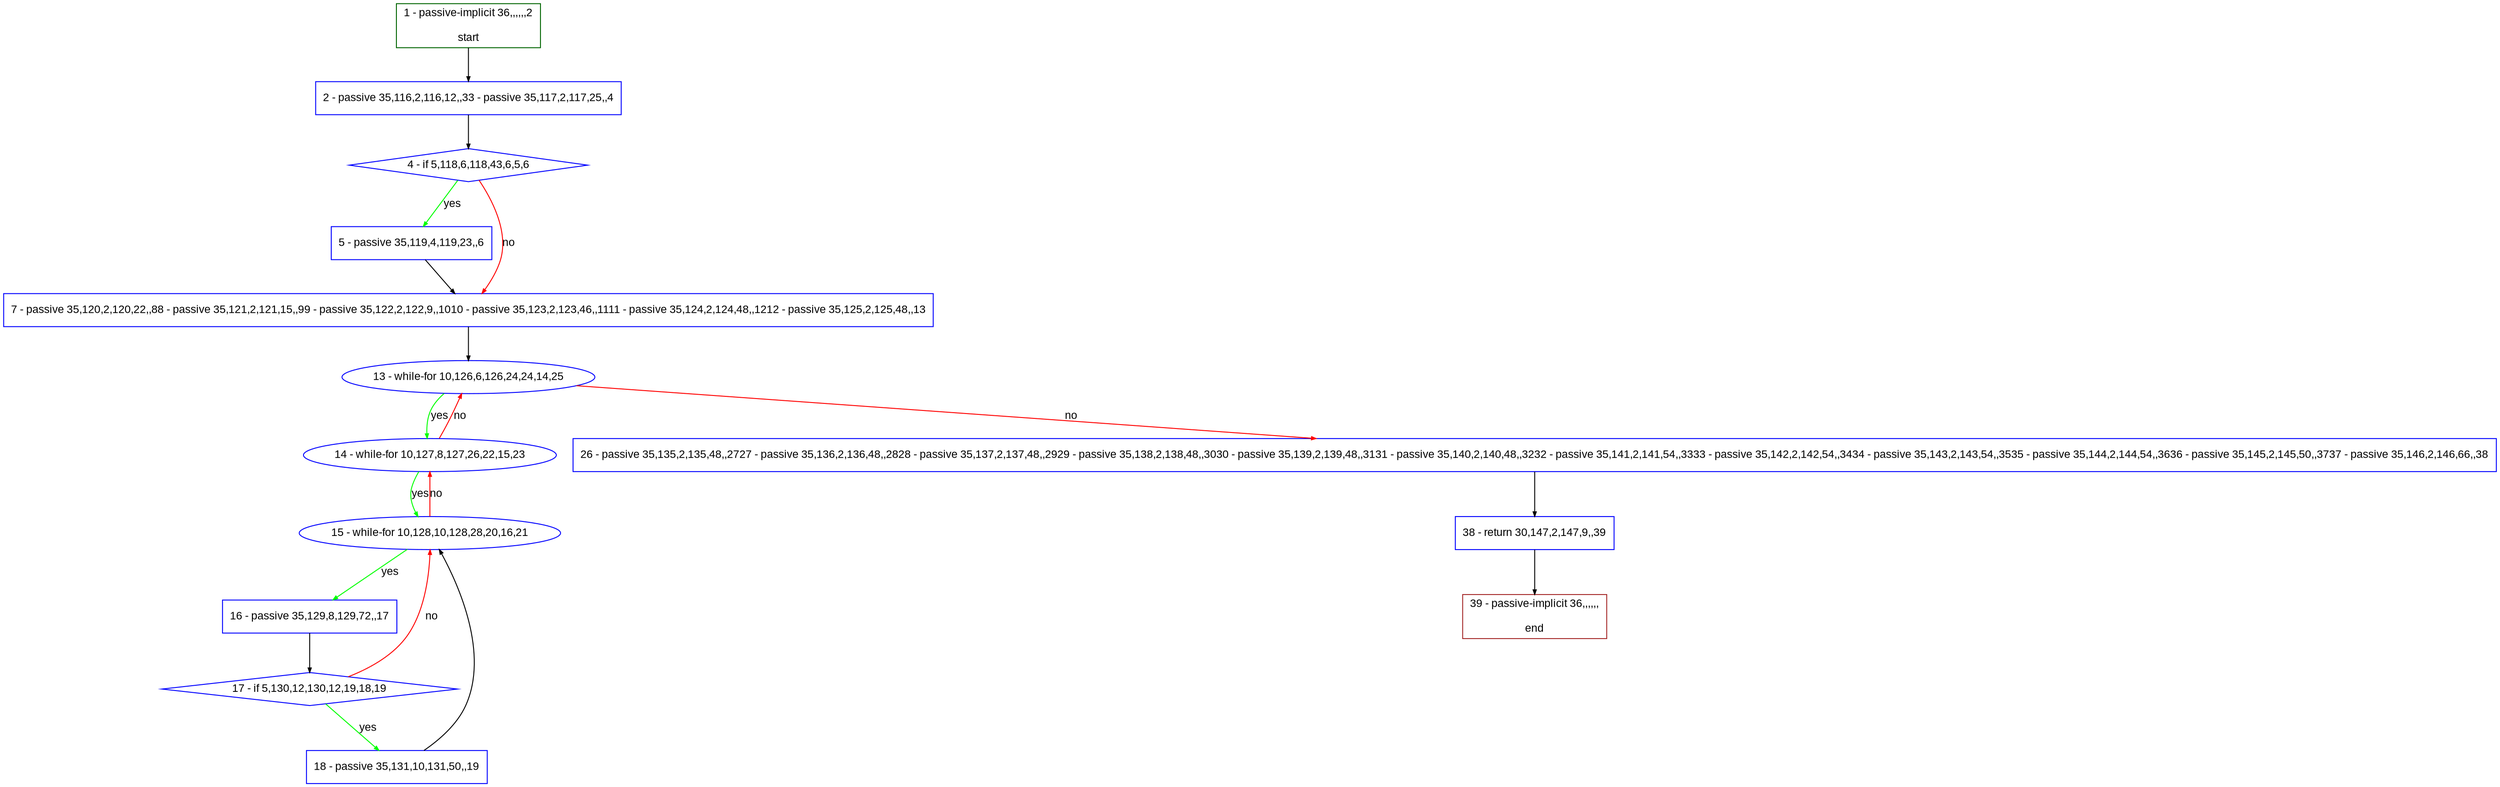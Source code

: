 digraph "" {
  graph [pack="true", label="", fontsize="12", packmode="clust", fontname="Arial", fillcolor="#FFFFCC", bgcolor="white", style="rounded,filled", compound="true"];
  node [node_initialized="no", label="", color="grey", fontsize="12", fillcolor="white", fontname="Arial", style="filled", shape="rectangle", compound="true", fixedsize="false"];
  edge [fontcolor="black", arrowhead="normal", arrowtail="none", arrowsize="0.5", ltail="", label="", color="black", fontsize="12", lhead="", fontname="Arial", dir="forward", compound="true"];
  __N1 [label="2 - passive 35,116,2,116,12,,33 - passive 35,117,2,117,25,,4", color="#0000ff", fillcolor="#ffffff", style="filled", shape="box"];
  __N2 [label="1 - passive-implicit 36,,,,,,2\n\nstart", color="#006400", fillcolor="#ffffff", style="filled", shape="box"];
  __N3 [label="4 - if 5,118,6,118,43,6,5,6", color="#0000ff", fillcolor="#ffffff", style="filled", shape="diamond"];
  __N4 [label="5 - passive 35,119,4,119,23,,6", color="#0000ff", fillcolor="#ffffff", style="filled", shape="box"];
  __N5 [label="7 - passive 35,120,2,120,22,,88 - passive 35,121,2,121,15,,99 - passive 35,122,2,122,9,,1010 - passive 35,123,2,123,46,,1111 - passive 35,124,2,124,48,,1212 - passive 35,125,2,125,48,,13", color="#0000ff", fillcolor="#ffffff", style="filled", shape="box"];
  __N6 [label="13 - while-for 10,126,6,126,24,24,14,25", color="#0000ff", fillcolor="#ffffff", style="filled", shape="oval"];
  __N7 [label="14 - while-for 10,127,8,127,26,22,15,23", color="#0000ff", fillcolor="#ffffff", style="filled", shape="oval"];
  __N8 [label="26 - passive 35,135,2,135,48,,2727 - passive 35,136,2,136,48,,2828 - passive 35,137,2,137,48,,2929 - passive 35,138,2,138,48,,3030 - passive 35,139,2,139,48,,3131 - passive 35,140,2,140,48,,3232 - passive 35,141,2,141,54,,3333 - passive 35,142,2,142,54,,3434 - passive 35,143,2,143,54,,3535 - passive 35,144,2,144,54,,3636 - passive 35,145,2,145,50,,3737 - passive 35,146,2,146,66,,38", color="#0000ff", fillcolor="#ffffff", style="filled", shape="box"];
  __N9 [label="15 - while-for 10,128,10,128,28,20,16,21", color="#0000ff", fillcolor="#ffffff", style="filled", shape="oval"];
  __N10 [label="16 - passive 35,129,8,129,72,,17", color="#0000ff", fillcolor="#ffffff", style="filled", shape="box"];
  __N11 [label="17 - if 5,130,12,130,12,19,18,19", color="#0000ff", fillcolor="#ffffff", style="filled", shape="diamond"];
  __N12 [label="18 - passive 35,131,10,131,50,,19", color="#0000ff", fillcolor="#ffffff", style="filled", shape="box"];
  __N13 [label="38 - return 30,147,2,147,9,,39", color="#0000ff", fillcolor="#ffffff", style="filled", shape="box"];
  __N14 [label="39 - passive-implicit 36,,,,,,\n\nend", color="#a52a2a", fillcolor="#ffffff", style="filled", shape="box"];
  __N2 -> __N1 [arrowhead="normal", arrowtail="none", color="#000000", label="", dir="forward"];
  __N1 -> __N3 [arrowhead="normal", arrowtail="none", color="#000000", label="", dir="forward"];
  __N3 -> __N4 [arrowhead="normal", arrowtail="none", color="#00ff00", label="yes", dir="forward"];
  __N3 -> __N5 [arrowhead="normal", arrowtail="none", color="#ff0000", label="no", dir="forward"];
  __N4 -> __N5 [arrowhead="normal", arrowtail="none", color="#000000", label="", dir="forward"];
  __N5 -> __N6 [arrowhead="normal", arrowtail="none", color="#000000", label="", dir="forward"];
  __N6 -> __N7 [arrowhead="normal", arrowtail="none", color="#00ff00", label="yes", dir="forward"];
  __N7 -> __N6 [arrowhead="normal", arrowtail="none", color="#ff0000", label="no", dir="forward"];
  __N6 -> __N8 [arrowhead="normal", arrowtail="none", color="#ff0000", label="no", dir="forward"];
  __N7 -> __N9 [arrowhead="normal", arrowtail="none", color="#00ff00", label="yes", dir="forward"];
  __N9 -> __N7 [arrowhead="normal", arrowtail="none", color="#ff0000", label="no", dir="forward"];
  __N9 -> __N10 [arrowhead="normal", arrowtail="none", color="#00ff00", label="yes", dir="forward"];
  __N10 -> __N11 [arrowhead="normal", arrowtail="none", color="#000000", label="", dir="forward"];
  __N11 -> __N9 [arrowhead="normal", arrowtail="none", color="#ff0000", label="no", dir="forward"];
  __N11 -> __N12 [arrowhead="normal", arrowtail="none", color="#00ff00", label="yes", dir="forward"];
  __N12 -> __N9 [arrowhead="normal", arrowtail="none", color="#000000", label="", dir="forward"];
  __N8 -> __N13 [arrowhead="normal", arrowtail="none", color="#000000", label="", dir="forward"];
  __N13 -> __N14 [arrowhead="normal", arrowtail="none", color="#000000", label="", dir="forward"];
}
